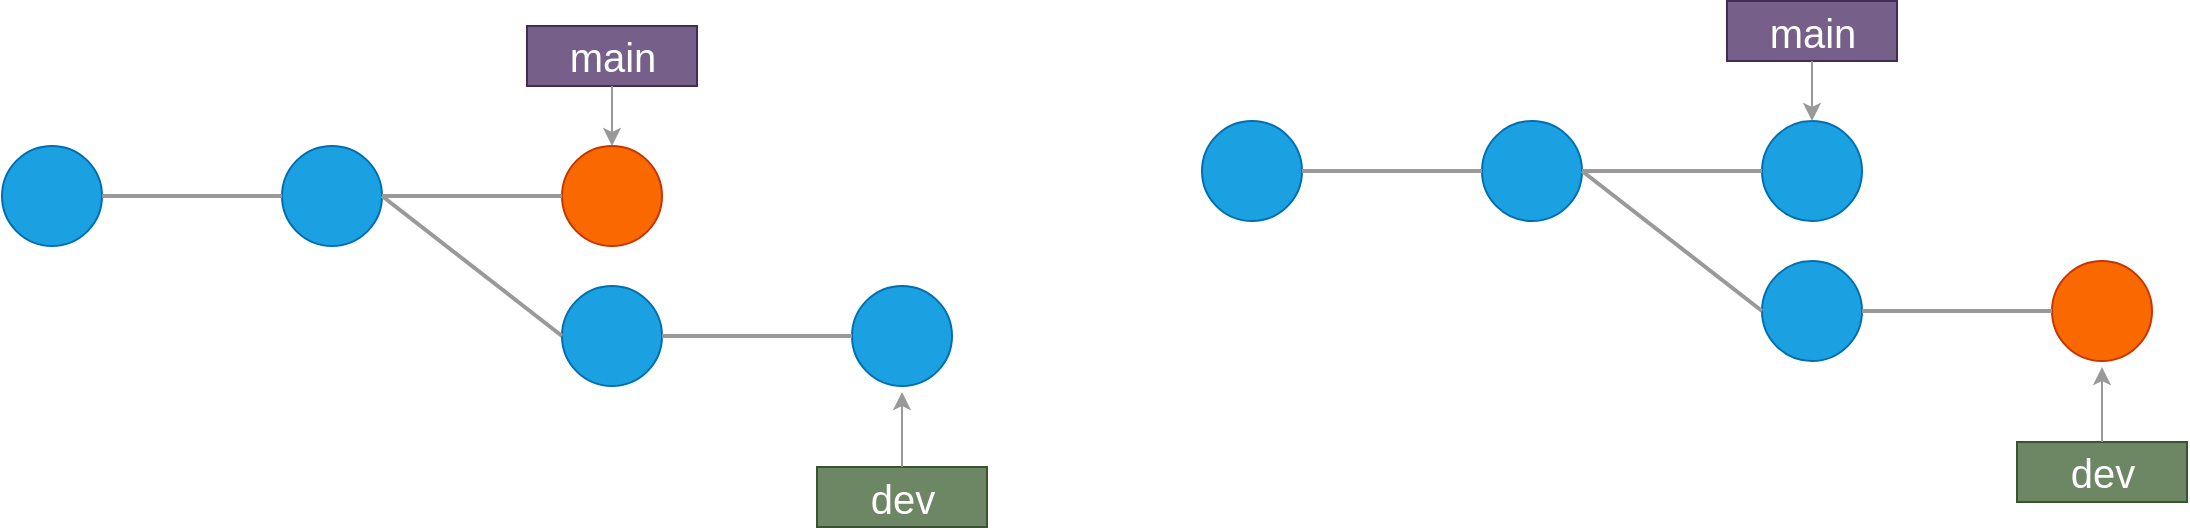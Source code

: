 <mxfile>
    <diagram id="2NeK02KSHm6UYks1_RoH" name="Page-1">
        <mxGraphModel dx="1315" dy="634" grid="1" gridSize="10" guides="1" tooltips="1" connect="1" arrows="1" fold="1" page="1" pageScale="1" pageWidth="850" pageHeight="1100" math="0" shadow="0">
            <root>
                <mxCell id="0"/>
                <mxCell id="1" parent="0"/>
                <mxCell id="2" value="" style="ellipse;whiteSpace=wrap;html=1;aspect=fixed;fillColor=#1ba1e2;fontColor=#ffffff;strokeColor=#006EAF;" parent="1" vertex="1">
                    <mxGeometry x="130" y="360" width="50" height="50" as="geometry"/>
                </mxCell>
                <mxCell id="3" value="" style="ellipse;whiteSpace=wrap;html=1;aspect=fixed;fillColor=#1ba1e2;fontColor=#ffffff;strokeColor=#006EAF;" parent="1" vertex="1">
                    <mxGeometry x="270" y="360" width="50" height="50" as="geometry"/>
                </mxCell>
                <mxCell id="4" value="" style="ellipse;whiteSpace=wrap;html=1;aspect=fixed;fillColor=#fa6800;fontColor=#000000;strokeColor=#C73500;" parent="1" vertex="1">
                    <mxGeometry x="410" y="360" width="50" height="50" as="geometry"/>
                </mxCell>
                <mxCell id="5" value="" style="ellipse;whiteSpace=wrap;html=1;aspect=fixed;fontColor=#ffffff;strokeColor=#006EAF;fillColor=#1ba1e2;" parent="1" vertex="1">
                    <mxGeometry x="410" y="430" width="50" height="50" as="geometry"/>
                </mxCell>
                <mxCell id="6" value="" style="endArrow=none;html=1;exitX=1;exitY=0.5;exitDx=0;exitDy=0;entryX=0;entryY=0.5;entryDx=0;entryDy=0;strokeColor=#999999;strokeWidth=2;" parent="1" source="2" target="3" edge="1">
                    <mxGeometry width="50" height="50" relative="1" as="geometry">
                        <mxPoint x="310" y="490" as="sourcePoint"/>
                        <mxPoint x="260" y="385" as="targetPoint"/>
                    </mxGeometry>
                </mxCell>
                <mxCell id="7" value="" style="endArrow=none;html=1;entryX=0;entryY=0.5;entryDx=0;entryDy=0;exitX=1;exitY=0.5;exitDx=0;exitDy=0;strokeColor=#999999;strokeWidth=2;" parent="1" source="3" target="4" edge="1">
                    <mxGeometry width="50" height="50" relative="1" as="geometry">
                        <mxPoint x="230" y="490" as="sourcePoint"/>
                        <mxPoint x="280" y="440" as="targetPoint"/>
                    </mxGeometry>
                </mxCell>
                <mxCell id="8" value="" style="endArrow=none;html=1;exitX=1;exitY=0.5;exitDx=0;exitDy=0;strokeWidth=2;entryX=0;entryY=0.5;entryDx=0;entryDy=0;strokeColor=#999999;" parent="1" source="3" target="5" edge="1">
                    <mxGeometry width="50" height="50" relative="1" as="geometry">
                        <mxPoint x="310" y="440" as="sourcePoint"/>
                        <mxPoint x="410" y="480" as="targetPoint"/>
                    </mxGeometry>
                </mxCell>
                <mxCell id="23" value="main" style="rounded=1;whiteSpace=wrap;html=1;fillColor=#76608a;strokeColor=#432D57;fontColor=#ffffff;fontSize=20;arcSize=0;" parent="1" vertex="1">
                    <mxGeometry x="392.5" y="300" width="85" height="30" as="geometry"/>
                </mxCell>
                <mxCell id="24" value="" style="endArrow=classic;html=1;fontSize=20;exitX=0.5;exitY=1;exitDx=0;exitDy=0;entryX=0.5;entryY=0;entryDx=0;entryDy=0;strokeColor=#999999;" parent="1" source="23" target="4" edge="1">
                    <mxGeometry width="50" height="50" relative="1" as="geometry">
                        <mxPoint x="400" y="350" as="sourcePoint"/>
                        <mxPoint x="450" y="300" as="targetPoint"/>
                    </mxGeometry>
                </mxCell>
                <mxCell id="25" value="dev" style="rounded=1;whiteSpace=wrap;html=1;fillColor=#6d8764;strokeColor=#3A5431;fontColor=#ffffff;fontSize=20;arcSize=0;" parent="1" vertex="1">
                    <mxGeometry x="537.5" y="520.5" width="85" height="30" as="geometry"/>
                </mxCell>
                <mxCell id="26" value="" style="endArrow=classic;html=1;fontSize=20;exitX=0.5;exitY=0;exitDx=0;exitDy=0;entryX=0.5;entryY=1;entryDx=0;entryDy=0;strokeColor=#999999;" parent="1" source="25" edge="1">
                    <mxGeometry width="50" height="50" relative="1" as="geometry">
                        <mxPoint x="645" y="503" as="sourcePoint"/>
                        <mxPoint x="580" y="483" as="targetPoint"/>
                    </mxGeometry>
                </mxCell>
                <mxCell id="27" value="HEAD" style="rounded=0;whiteSpace=wrap;html=1;fontSize=20;fillColor=none;fontColor=#FFFFFF;strokeColor=#FFFFFF;" parent="1" vertex="1">
                    <mxGeometry x="220" y="292.5" width="80" height="45" as="geometry"/>
                </mxCell>
                <mxCell id="28" value="" style="shape=flexArrow;endArrow=classic;html=1;fontSize=20;strokeColor=#FFFFFF;" parent="1" edge="1">
                    <mxGeometry width="50" height="50" relative="1" as="geometry">
                        <mxPoint x="320" y="314.5" as="sourcePoint"/>
                        <mxPoint x="380" y="314.5" as="targetPoint"/>
                    </mxGeometry>
                </mxCell>
                <mxCell id="42" value="" style="ellipse;whiteSpace=wrap;html=1;aspect=fixed;fontColor=#ffffff;strokeColor=#006EAF;fillColor=#1ba1e2;" vertex="1" parent="1">
                    <mxGeometry x="555" y="430" width="50" height="50" as="geometry"/>
                </mxCell>
                <mxCell id="43" value="" style="endArrow=none;html=1;strokeWidth=2;entryX=0;entryY=0.5;entryDx=0;entryDy=0;strokeColor=#999999;exitX=1;exitY=0.5;exitDx=0;exitDy=0;" edge="1" parent="1" target="42" source="5">
                    <mxGeometry width="50" height="50" relative="1" as="geometry">
                        <mxPoint x="460" y="447.5" as="sourcePoint"/>
                        <mxPoint x="555" y="480" as="targetPoint"/>
                    </mxGeometry>
                </mxCell>
                <mxCell id="44" value="" style="ellipse;whiteSpace=wrap;html=1;aspect=fixed;fillColor=#1ba1e2;fontColor=#ffffff;strokeColor=#006EAF;" vertex="1" parent="1">
                    <mxGeometry x="730" y="347.5" width="50" height="50" as="geometry"/>
                </mxCell>
                <mxCell id="45" value="" style="ellipse;whiteSpace=wrap;html=1;aspect=fixed;fillColor=#1ba1e2;fontColor=#ffffff;strokeColor=#006EAF;" vertex="1" parent="1">
                    <mxGeometry x="870" y="347.5" width="50" height="50" as="geometry"/>
                </mxCell>
                <mxCell id="46" value="" style="ellipse;whiteSpace=wrap;html=1;aspect=fixed;fillColor=#1ba1e2;fontColor=#ffffff;strokeColor=#006EAF;" vertex="1" parent="1">
                    <mxGeometry x="1010" y="347.5" width="50" height="50" as="geometry"/>
                </mxCell>
                <mxCell id="47" value="" style="ellipse;whiteSpace=wrap;html=1;aspect=fixed;fontColor=#ffffff;strokeColor=#006EAF;fillColor=#1ba1e2;" vertex="1" parent="1">
                    <mxGeometry x="1010" y="417.5" width="50" height="50" as="geometry"/>
                </mxCell>
                <mxCell id="48" value="" style="endArrow=none;html=1;exitX=1;exitY=0.5;exitDx=0;exitDy=0;entryX=0;entryY=0.5;entryDx=0;entryDy=0;strokeColor=#999999;strokeWidth=2;" edge="1" parent="1" source="44" target="45">
                    <mxGeometry width="50" height="50" relative="1" as="geometry">
                        <mxPoint x="910" y="477.5" as="sourcePoint"/>
                        <mxPoint x="860" y="372.5" as="targetPoint"/>
                    </mxGeometry>
                </mxCell>
                <mxCell id="49" value="" style="endArrow=none;html=1;entryX=0;entryY=0.5;entryDx=0;entryDy=0;exitX=1;exitY=0.5;exitDx=0;exitDy=0;strokeColor=#999999;strokeWidth=2;" edge="1" parent="1" source="45" target="46">
                    <mxGeometry width="50" height="50" relative="1" as="geometry">
                        <mxPoint x="830" y="477.5" as="sourcePoint"/>
                        <mxPoint x="880" y="427.5" as="targetPoint"/>
                    </mxGeometry>
                </mxCell>
                <mxCell id="50" value="" style="endArrow=none;html=1;exitX=1;exitY=0.5;exitDx=0;exitDy=0;strokeWidth=2;entryX=0;entryY=0.5;entryDx=0;entryDy=0;strokeColor=#999999;" edge="1" parent="1" source="45" target="47">
                    <mxGeometry width="50" height="50" relative="1" as="geometry">
                        <mxPoint x="910" y="427.5" as="sourcePoint"/>
                        <mxPoint x="1010" y="467.5" as="targetPoint"/>
                    </mxGeometry>
                </mxCell>
                <mxCell id="51" value="main" style="rounded=1;whiteSpace=wrap;html=1;fillColor=#76608a;strokeColor=#432D57;fontColor=#ffffff;fontSize=20;arcSize=0;" vertex="1" parent="1">
                    <mxGeometry x="992.5" y="287.5" width="85" height="30" as="geometry"/>
                </mxCell>
                <mxCell id="52" value="" style="endArrow=classic;html=1;fontSize=20;exitX=0.5;exitY=1;exitDx=0;exitDy=0;entryX=0.5;entryY=0;entryDx=0;entryDy=0;strokeColor=#999999;" edge="1" parent="1" source="51" target="46">
                    <mxGeometry width="50" height="50" relative="1" as="geometry">
                        <mxPoint x="1000" y="337.5" as="sourcePoint"/>
                        <mxPoint x="1050" y="287.5" as="targetPoint"/>
                    </mxGeometry>
                </mxCell>
                <mxCell id="53" value="dev" style="rounded=1;whiteSpace=wrap;html=1;fillColor=#6d8764;strokeColor=#3A5431;fontColor=#ffffff;fontSize=20;arcSize=0;" vertex="1" parent="1">
                    <mxGeometry x="1137.5" y="508" width="85" height="30" as="geometry"/>
                </mxCell>
                <mxCell id="54" value="" style="endArrow=classic;html=1;fontSize=20;exitX=0.5;exitY=0;exitDx=0;exitDy=0;entryX=0.5;entryY=1;entryDx=0;entryDy=0;strokeColor=#999999;" edge="1" parent="1" source="53">
                    <mxGeometry width="50" height="50" relative="1" as="geometry">
                        <mxPoint x="1245" y="490.5" as="sourcePoint"/>
                        <mxPoint x="1180" y="470.5" as="targetPoint"/>
                    </mxGeometry>
                </mxCell>
                <mxCell id="55" value="HEAD" style="rounded=0;whiteSpace=wrap;html=1;fontSize=20;fillColor=none;fontColor=#FFFFFF;strokeColor=#FFFFFF;" vertex="1" parent="1">
                    <mxGeometry x="960" y="500.5" width="80" height="45" as="geometry"/>
                </mxCell>
                <mxCell id="56" value="" style="shape=flexArrow;endArrow=classic;html=1;fontSize=20;strokeColor=#FFFFFF;" edge="1" parent="1">
                    <mxGeometry width="50" height="50" relative="1" as="geometry">
                        <mxPoint x="1060" y="522.5" as="sourcePoint"/>
                        <mxPoint x="1120" y="522.5" as="targetPoint"/>
                    </mxGeometry>
                </mxCell>
                <mxCell id="57" value="" style="ellipse;whiteSpace=wrap;html=1;aspect=fixed;fontColor=#000000;strokeColor=#C73500;fillColor=#fa6800;" vertex="1" parent="1">
                    <mxGeometry x="1155" y="417.5" width="50" height="50" as="geometry"/>
                </mxCell>
                <mxCell id="58" value="" style="endArrow=none;html=1;strokeWidth=2;entryX=0;entryY=0.5;entryDx=0;entryDy=0;strokeColor=#999999;exitX=1;exitY=0.5;exitDx=0;exitDy=0;" edge="1" parent="1" source="47" target="57">
                    <mxGeometry width="50" height="50" relative="1" as="geometry">
                        <mxPoint x="1060" y="435" as="sourcePoint"/>
                        <mxPoint x="1155" y="467.5" as="targetPoint"/>
                    </mxGeometry>
                </mxCell>
            </root>
        </mxGraphModel>
    </diagram>
</mxfile>
